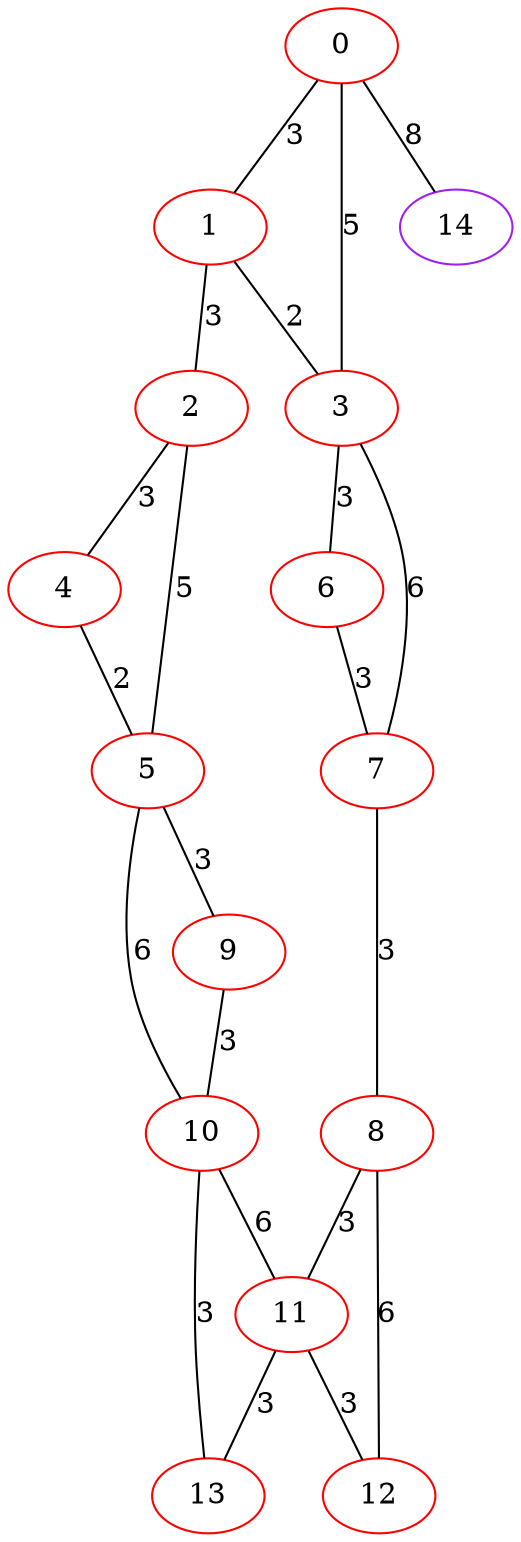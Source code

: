 graph "" {
0 [color=red, weight=1];
1 [color=red, weight=1];
2 [color=red, weight=1];
3 [color=red, weight=1];
4 [color=red, weight=1];
5 [color=red, weight=1];
6 [color=red, weight=1];
7 [color=red, weight=1];
8 [color=red, weight=1];
9 [color=red, weight=1];
10 [color=red, weight=1];
11 [color=red, weight=1];
12 [color=red, weight=1];
13 [color=red, weight=1];
14 [color=purple, weight=4];
0 -- 1  [key=0, label=3];
0 -- 3  [key=0, label=5];
0 -- 14  [key=0, label=8];
1 -- 2  [key=0, label=3];
1 -- 3  [key=0, label=2];
2 -- 4  [key=0, label=3];
2 -- 5  [key=0, label=5];
3 -- 6  [key=0, label=3];
3 -- 7  [key=0, label=6];
4 -- 5  [key=0, label=2];
5 -- 9  [key=0, label=3];
5 -- 10  [key=0, label=6];
6 -- 7  [key=0, label=3];
7 -- 8  [key=0, label=3];
8 -- 11  [key=0, label=3];
8 -- 12  [key=0, label=6];
9 -- 10  [key=0, label=3];
10 -- 11  [key=0, label=6];
10 -- 13  [key=0, label=3];
11 -- 12  [key=0, label=3];
11 -- 13  [key=0, label=3];
}
